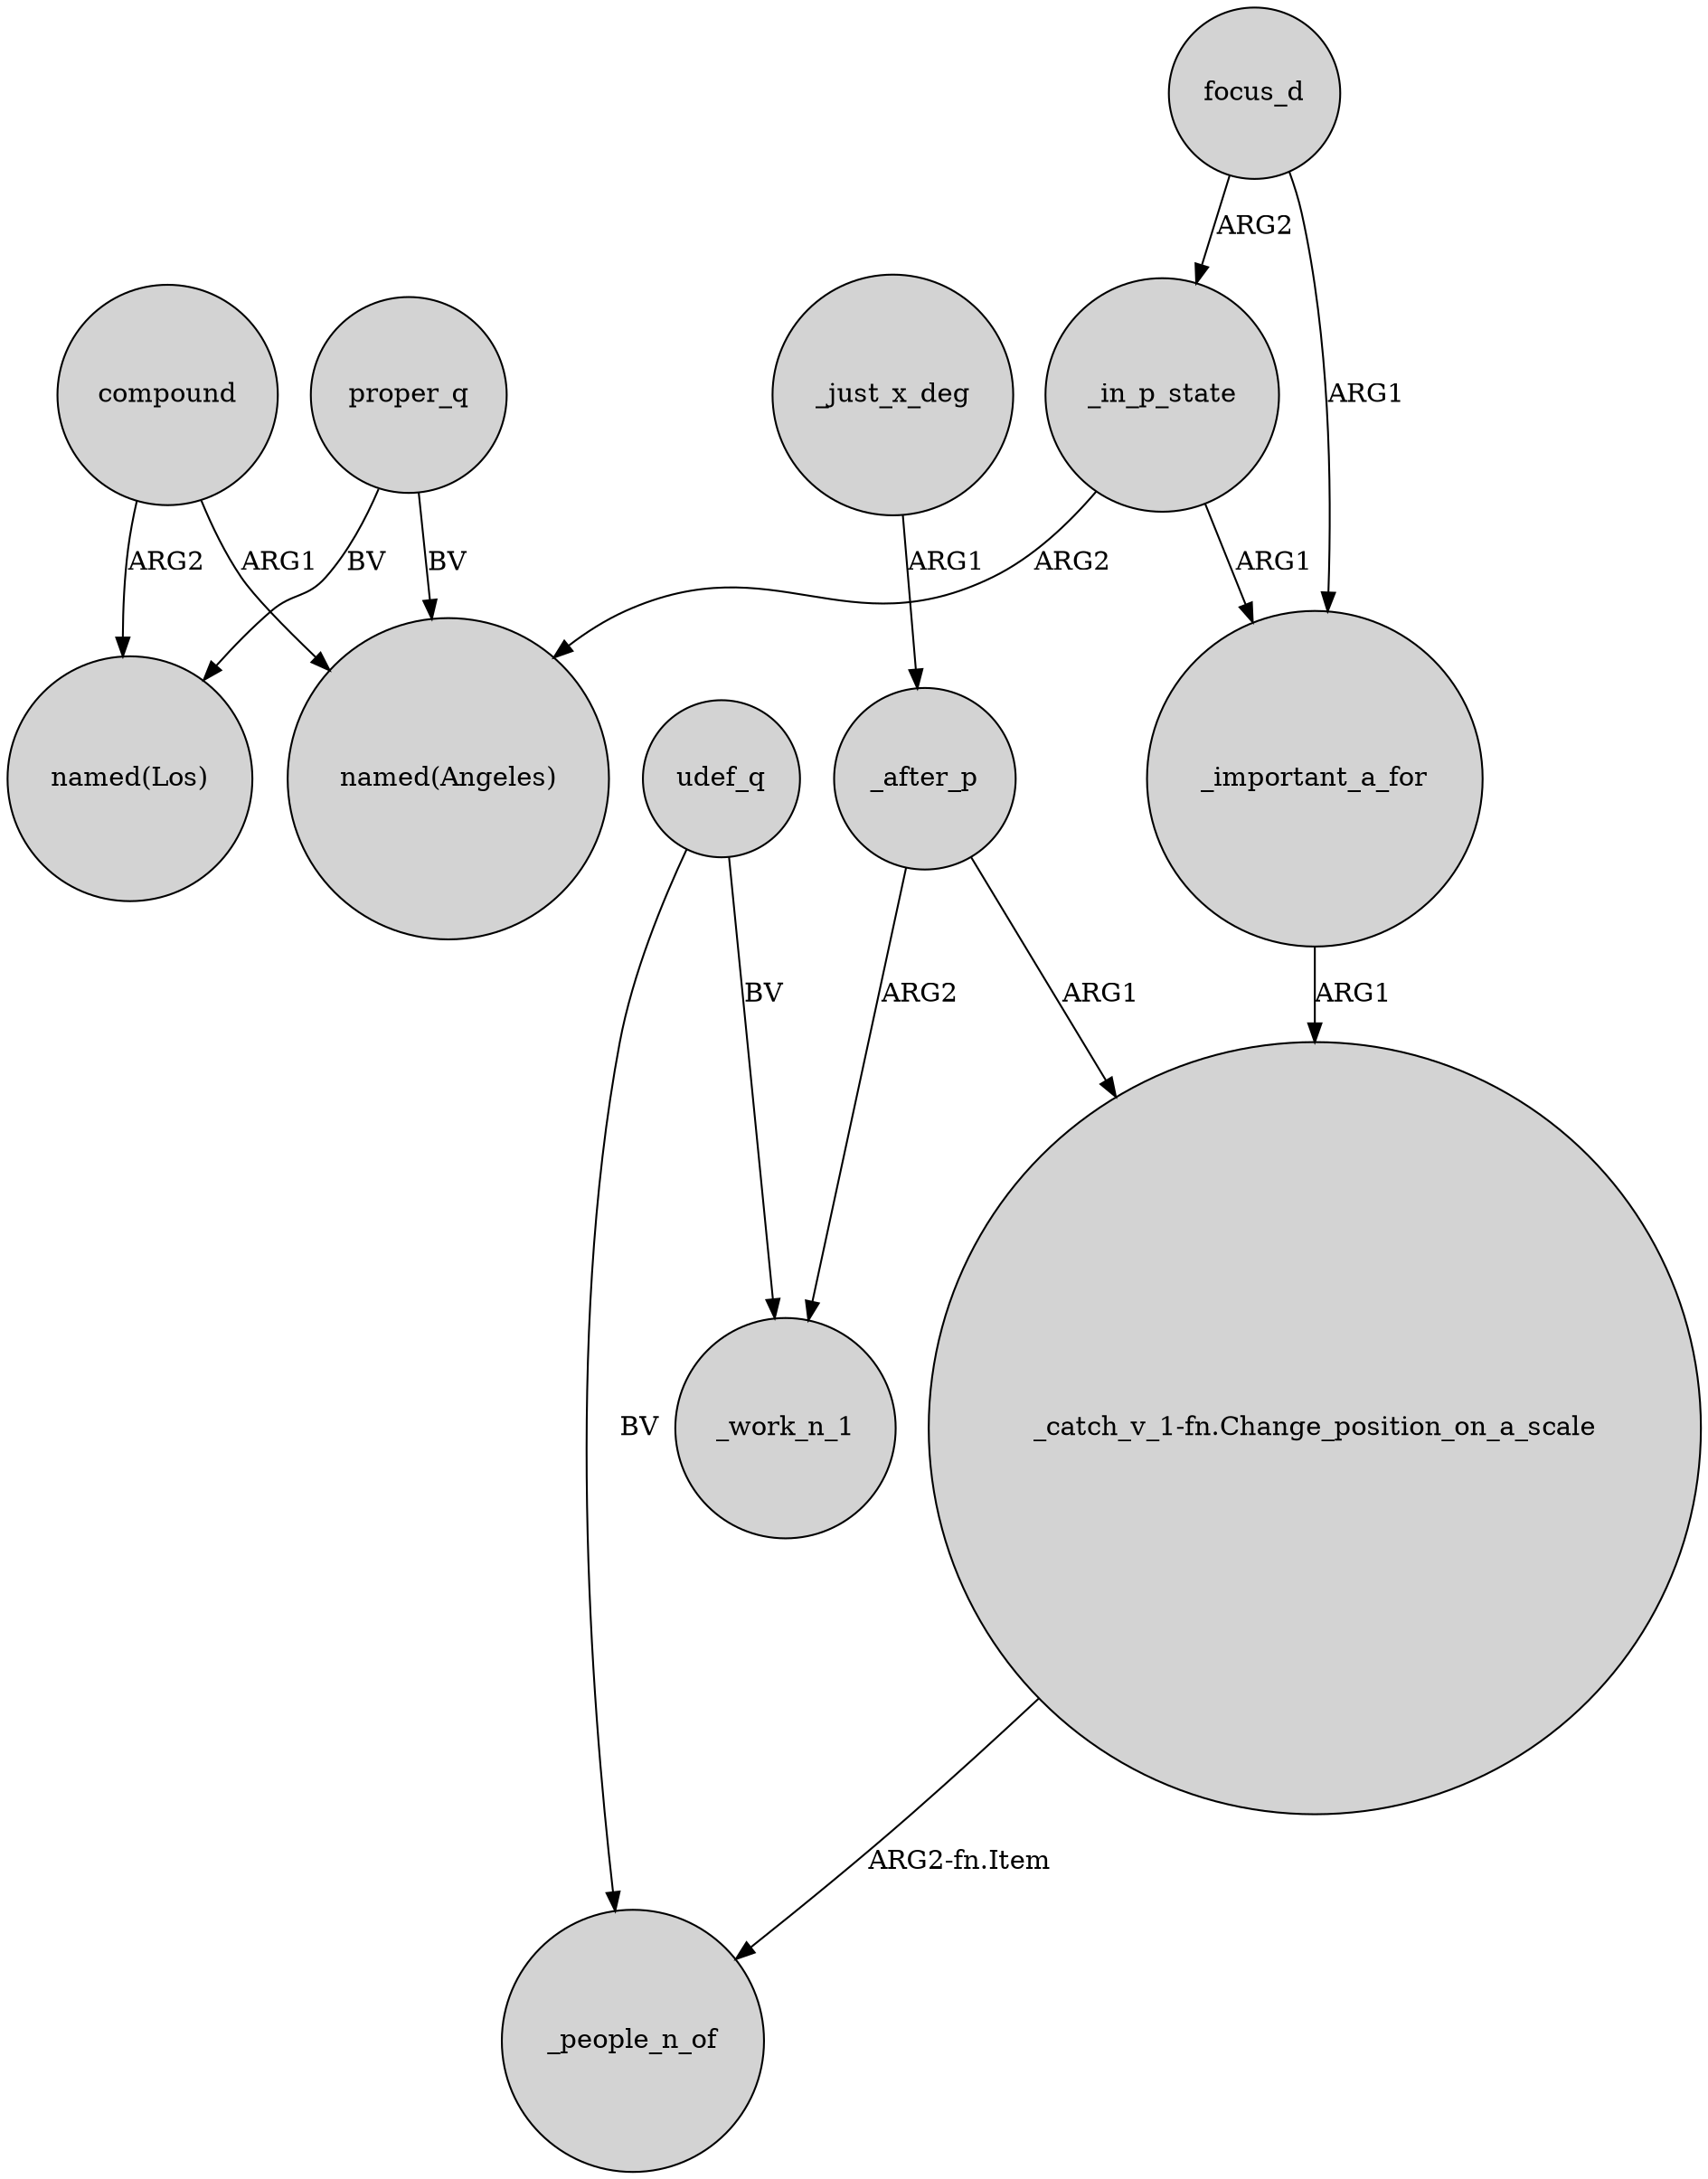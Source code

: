 digraph {
	node [shape=circle style=filled]
	_in_p_state -> "named(Angeles)" [label=ARG2]
	_after_p -> _work_n_1 [label=ARG2]
	_after_p -> "_catch_v_1-fn.Change_position_on_a_scale" [label=ARG1]
	_just_x_deg -> _after_p [label=ARG1]
	udef_q -> _work_n_1 [label=BV]
	udef_q -> _people_n_of [label=BV]
	_in_p_state -> _important_a_for [label=ARG1]
	focus_d -> _in_p_state [label=ARG2]
	_important_a_for -> "_catch_v_1-fn.Change_position_on_a_scale" [label=ARG1]
	compound -> "named(Angeles)" [label=ARG1]
	compound -> "named(Los)" [label=ARG2]
	focus_d -> _important_a_for [label=ARG1]
	proper_q -> "named(Los)" [label=BV]
	"_catch_v_1-fn.Change_position_on_a_scale" -> _people_n_of [label="ARG2-fn.Item"]
	proper_q -> "named(Angeles)" [label=BV]
}

